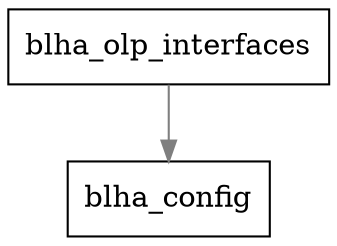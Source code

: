 
digraph G {
concentrate=true
splines=true
node[shape=record,style=filled,fillcolor=white]
edge[color=gray50]
blha_olp_interfaces -> blha_config
 }

